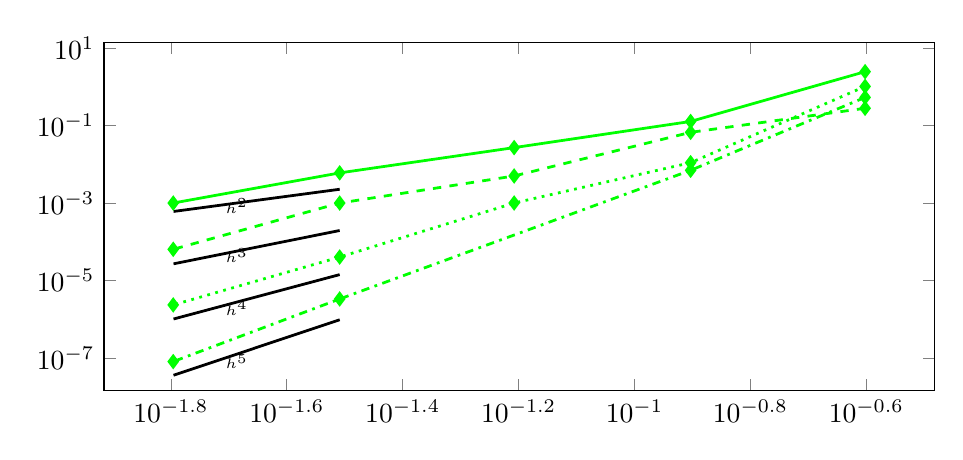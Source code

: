 \begin{tikzpicture}%
\begin{axis}[xmode=log,ymode=log,height=6cm,mark options={solid},width=1\textwidth]%
\addplot[mark=diamond*,color=green,line width=1pt,solid] coordinates {%
(0.25,2.47)%
(0.125,0.128)%
(0.062,0.027)%
(0.031,0.006)%
(0.016,0.001)%
};%
%
%
\addplot[domain={0.031:0.016},forget plot,yshift=-0.2cm,line width=1pt,draw=black,samples=100]{6.022*x^2}node[right, pos=0.75] {\tiny{$h^2$}};%
%
%
\addplot[mark=diamond*,color=green,line width=1pt,dashed] coordinates {%
(0.25,0.28)%
(0.125,0.067)%
(0.062,0.005)%
(0.031,0.001)%
(0.016,6.376e-05)%
};%
%
%
\addplot[domain={0.031:0.016},forget plot,yshift=-0.2cm,line width=1pt,draw=black,samples=100]{16.715*x^3}node[right, pos=0.75] {\tiny{$h^3$}};%
%
%
\addplot[mark=diamond*,color=green,line width=1pt,dotted] coordinates {%
(0.25,1.029)%
(0.125,0.011)%
(0.062,0.001)%
(0.031,4.024e-05)%
(0.016,2.335e-06)%
};%
%
%
\addplot[domain={0.031:0.016},forget plot,yshift=-0.2cm,line width=1pt,draw=black,samples=100]{39.167*x^4}node[right, pos=0.75] {\tiny{$h^4$}};%
%
%
\addplot[mark=diamond*,color=green,line width=1pt,dashdotted] coordinates {%
(0.25,0.535)%
(0.125,0.007)%
(0.062,0.0)%
(0.031,3.327e-06)%
(0.016,8.03e-08)%
};%
%
%
\addplot[domain={0.031:0.016},forget plot,yshift=-0.2cm,line width=1pt,draw=black,samples=100]{86.22*x^5}node[right, pos=0.75] {\tiny{$h^5$}};%
%
%
\end{axis}%
\end{tikzpicture}%

